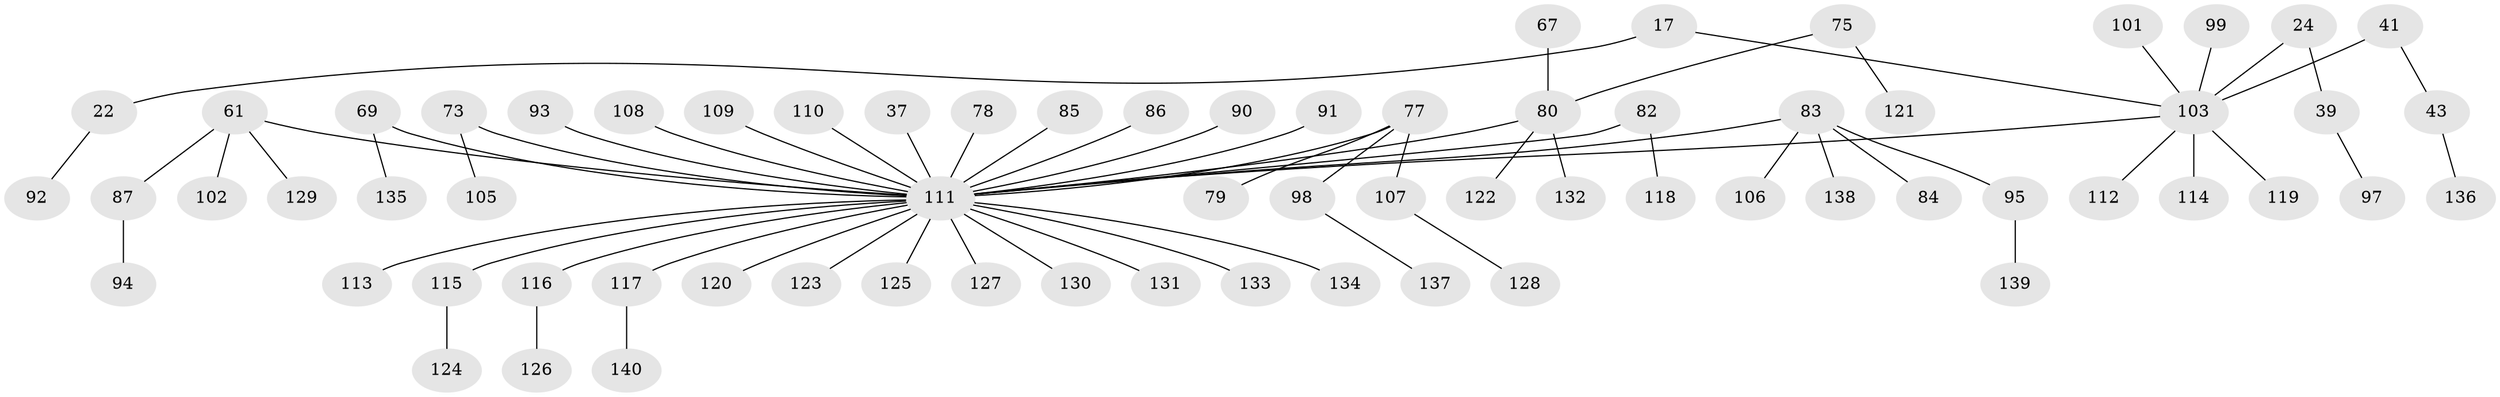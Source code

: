 // original degree distribution, {9: 0.007142857142857143, 4: 0.07857142857142857, 2: 0.2571428571428571, 5: 0.02857142857142857, 7: 0.007142857142857143, 3: 0.12142857142857143, 6: 0.007142857142857143, 1: 0.4928571428571429}
// Generated by graph-tools (version 1.1) at 2025/52/03/09/25 04:52:35]
// undirected, 70 vertices, 69 edges
graph export_dot {
graph [start="1"]
  node [color=gray90,style=filled];
  17;
  22;
  24 [super="+14"];
  37;
  39;
  41;
  43;
  61 [super="+30+42"];
  67;
  69;
  73;
  75;
  77;
  78;
  79;
  80 [super="+52+54"];
  82;
  83 [super="+66+51+15+63"];
  84;
  85;
  86;
  87;
  90;
  91;
  92;
  93;
  94;
  95;
  97;
  98;
  99 [super="+10"];
  101 [super="+12"];
  102;
  103 [super="+60"];
  105;
  106;
  107;
  108;
  109;
  110;
  111 [super="+104+100+59+50"];
  112;
  113;
  114;
  115;
  116;
  117;
  118;
  119;
  120;
  121;
  122;
  123;
  124;
  125;
  126;
  127;
  128;
  129;
  130;
  131;
  132;
  133;
  134;
  135;
  136;
  137;
  138;
  139;
  140;
  17 -- 22;
  17 -- 103;
  22 -- 92;
  24 -- 39;
  24 -- 103;
  37 -- 111;
  39 -- 97;
  41 -- 43;
  41 -- 103;
  43 -- 136;
  61 -- 87;
  61 -- 102;
  61 -- 129;
  61 -- 111;
  67 -- 80;
  69 -- 135;
  69 -- 111;
  73 -- 105;
  73 -- 111;
  75 -- 121;
  75 -- 80;
  77 -- 79;
  77 -- 98;
  77 -- 107;
  77 -- 111;
  78 -- 111;
  80 -- 122;
  80 -- 132;
  80 -- 111;
  82 -- 118;
  82 -- 111;
  83 -- 106;
  83 -- 138;
  83 -- 84;
  83 -- 95;
  83 -- 111;
  85 -- 111;
  86 -- 111;
  87 -- 94;
  90 -- 111;
  91 -- 111;
  93 -- 111;
  95 -- 139;
  98 -- 137;
  99 -- 103;
  101 -- 103;
  103 -- 114;
  103 -- 119;
  103 -- 112;
  103 -- 111;
  107 -- 128;
  108 -- 111;
  109 -- 111;
  110 -- 111;
  111 -- 116;
  111 -- 123;
  111 -- 130;
  111 -- 131;
  111 -- 133;
  111 -- 134;
  111 -- 113;
  111 -- 115;
  111 -- 117;
  111 -- 125;
  111 -- 120;
  111 -- 127;
  115 -- 124;
  116 -- 126;
  117 -- 140;
}
